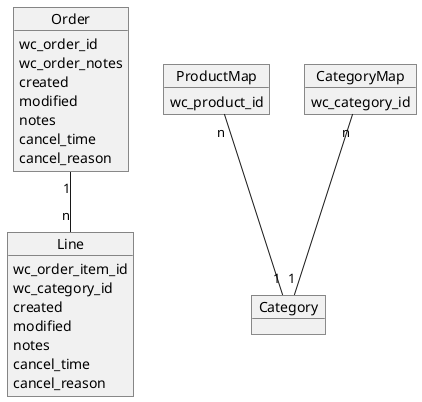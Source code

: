 @startuml

/'

When an order is completed (or reaches a configured completion state) in a
WooCommerce site, a plugin notifies the Iris site with the order details. This
details are stored in the models `Order` and `Line`. Both models keep the
corresponding Wordpress ids. Orders will keep a copy of the order notes in
WooCommerce. Lines will also keep an identifier for the WooCommerce category.

'/

object Order
object Line

Order "1" -- "n" Line

Order : wc_order_id
Order : wc_order_notes

Line : wc_order_item_id
Line : wc_category_id

/'

Both models support Iris timestamps, notes and cancellations.

The WooCommerce plugin will keep the notes updated.

Cancellation of orders in the WooCommerce site will be notified by the plugin.
Deletion of orders or lines will be notified to Iris as cancellations with a
custom text like "Deleted in WooCommerce.".

'/

Order : created
Order : modified
Order : notes
Order : cancel_time
Order : cancel_reason
Line : created
Line : modified
Line : notes
Line : cancel_time
Line : cancel_reason

/'

Two models will keep maps between WooCommerce IDs and Iris categories. One for
individual WooCommerce products and another for the WooCommerce categories.

When a new order is notified to Iris, each line will be inspected to find the
Iris internal category with the set of associated tasks. First, the product ID
maps will be checked, and then the category maps. Proper works will be created
in Iris to represent them using this maps.

'/

object ProductMap
object CategoryMap
object Category

ProductMap : wc_product_id
ProductMap "n" -- "1" Category

CategoryMap : wc_category_id
CategoryMap "n" -- "1" Category

@enduml
